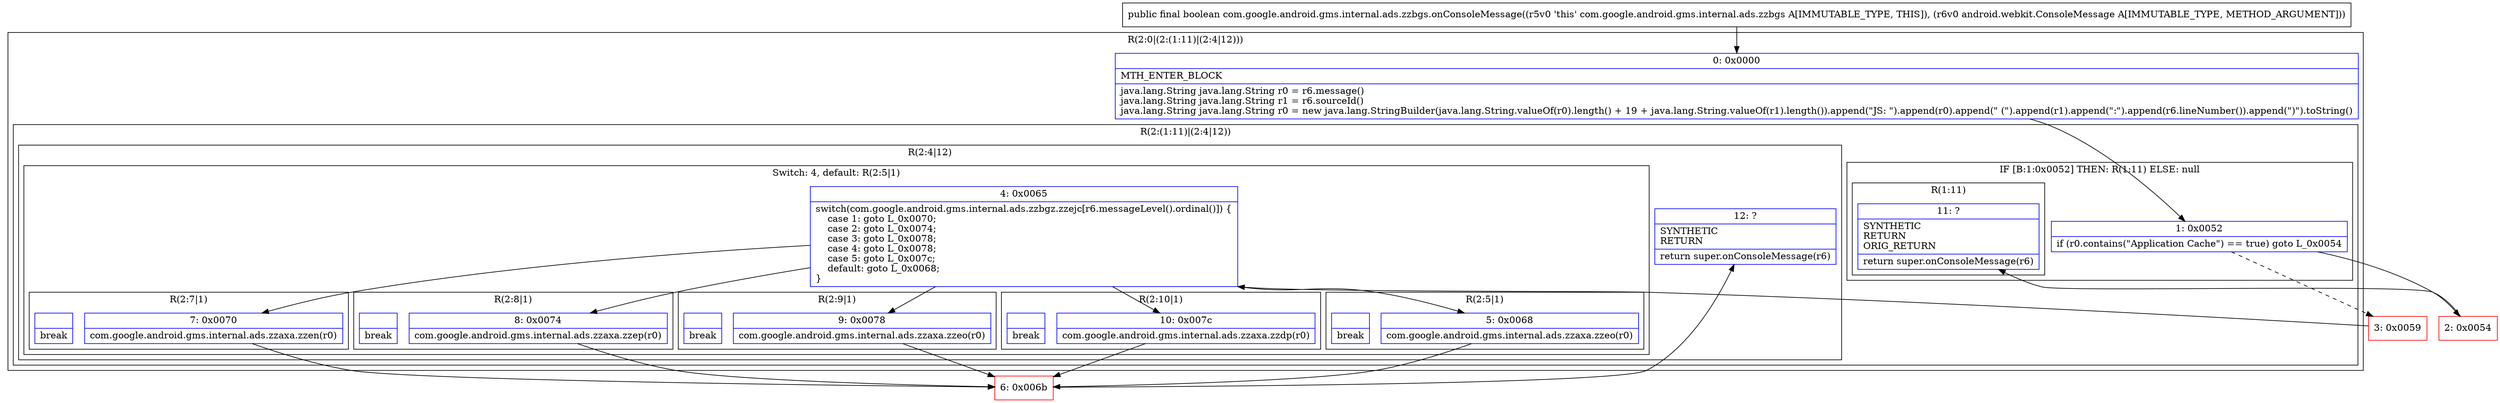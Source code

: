 digraph "CFG forcom.google.android.gms.internal.ads.zzbgs.onConsoleMessage(Landroid\/webkit\/ConsoleMessage;)Z" {
subgraph cluster_Region_1094307949 {
label = "R(2:0|(2:(1:11)|(2:4|12)))";
node [shape=record,color=blue];
Node_0 [shape=record,label="{0\:\ 0x0000|MTH_ENTER_BLOCK\l|java.lang.String java.lang.String r0 = r6.message()\ljava.lang.String java.lang.String r1 = r6.sourceId()\ljava.lang.String java.lang.String r0 = new java.lang.StringBuilder(java.lang.String.valueOf(r0).length() + 19 + java.lang.String.valueOf(r1).length()).append(\"JS: \").append(r0).append(\" (\").append(r1).append(\":\").append(r6.lineNumber()).append(\")\").toString()\l}"];
subgraph cluster_Region_1483259314 {
label = "R(2:(1:11)|(2:4|12))";
node [shape=record,color=blue];
subgraph cluster_IfRegion_533186248 {
label = "IF [B:1:0x0052] THEN: R(1:11) ELSE: null";
node [shape=record,color=blue];
Node_1 [shape=record,label="{1\:\ 0x0052|if (r0.contains(\"Application Cache\") == true) goto L_0x0054\l}"];
subgraph cluster_Region_835341591 {
label = "R(1:11)";
node [shape=record,color=blue];
Node_11 [shape=record,label="{11\:\ ?|SYNTHETIC\lRETURN\lORIG_RETURN\l|return super.onConsoleMessage(r6)\l}"];
}
}
subgraph cluster_Region_912015278 {
label = "R(2:4|12)";
node [shape=record,color=blue];
subgraph cluster_SwitchRegion_1454584823 {
label = "Switch: 4, default: R(2:5|1)";
node [shape=record,color=blue];
Node_4 [shape=record,label="{4\:\ 0x0065|switch(com.google.android.gms.internal.ads.zzbgz.zzejc[r6.messageLevel().ordinal()]) \{\l    case 1: goto L_0x0070;\l    case 2: goto L_0x0074;\l    case 3: goto L_0x0078;\l    case 4: goto L_0x0078;\l    case 5: goto L_0x007c;\l    default: goto L_0x0068;\l\}\l}"];
subgraph cluster_Region_540435483 {
label = "R(2:7|1)";
node [shape=record,color=blue];
Node_7 [shape=record,label="{7\:\ 0x0070|com.google.android.gms.internal.ads.zzaxa.zzen(r0)\l}"];
Node_InsnContainer_1261146558 [shape=record,label="{|break\l}"];
}
subgraph cluster_Region_359579914 {
label = "R(2:8|1)";
node [shape=record,color=blue];
Node_8 [shape=record,label="{8\:\ 0x0074|com.google.android.gms.internal.ads.zzaxa.zzep(r0)\l}"];
Node_InsnContainer_686477113 [shape=record,label="{|break\l}"];
}
subgraph cluster_Region_450613618 {
label = "R(2:9|1)";
node [shape=record,color=blue];
Node_9 [shape=record,label="{9\:\ 0x0078|com.google.android.gms.internal.ads.zzaxa.zzeo(r0)\l}"];
Node_InsnContainer_2132550853 [shape=record,label="{|break\l}"];
}
subgraph cluster_Region_990623079 {
label = "R(2:10|1)";
node [shape=record,color=blue];
Node_10 [shape=record,label="{10\:\ 0x007c|com.google.android.gms.internal.ads.zzaxa.zzdp(r0)\l}"];
Node_InsnContainer_822053978 [shape=record,label="{|break\l}"];
}
subgraph cluster_Region_680396961 {
label = "R(2:5|1)";
node [shape=record,color=blue];
Node_5 [shape=record,label="{5\:\ 0x0068|com.google.android.gms.internal.ads.zzaxa.zzeo(r0)\l}"];
Node_InsnContainer_659447194 [shape=record,label="{|break\l}"];
}
}
Node_12 [shape=record,label="{12\:\ ?|SYNTHETIC\lRETURN\l|return super.onConsoleMessage(r6)\l}"];
}
}
}
Node_2 [shape=record,color=red,label="{2\:\ 0x0054}"];
Node_3 [shape=record,color=red,label="{3\:\ 0x0059}"];
Node_6 [shape=record,color=red,label="{6\:\ 0x006b}"];
MethodNode[shape=record,label="{public final boolean com.google.android.gms.internal.ads.zzbgs.onConsoleMessage((r5v0 'this' com.google.android.gms.internal.ads.zzbgs A[IMMUTABLE_TYPE, THIS]), (r6v0 android.webkit.ConsoleMessage A[IMMUTABLE_TYPE, METHOD_ARGUMENT])) }"];
MethodNode -> Node_0;
Node_0 -> Node_1;
Node_1 -> Node_2;
Node_1 -> Node_3[style=dashed];
Node_4 -> Node_5;
Node_4 -> Node_7;
Node_4 -> Node_8;
Node_4 -> Node_9;
Node_4 -> Node_10;
Node_7 -> Node_6;
Node_8 -> Node_6;
Node_9 -> Node_6;
Node_10 -> Node_6;
Node_5 -> Node_6;
Node_2 -> Node_11;
Node_3 -> Node_4;
Node_6 -> Node_12;
}

